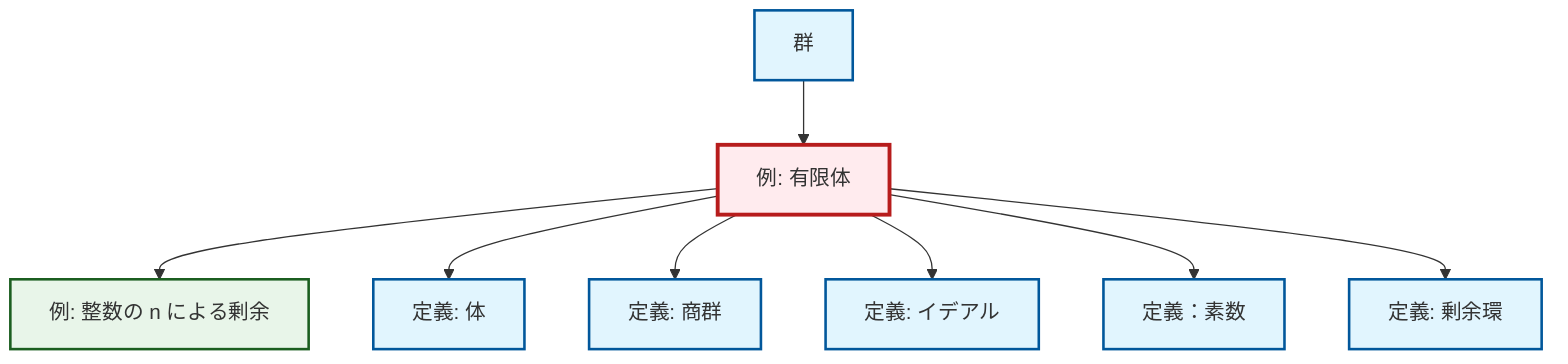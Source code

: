 graph TD
    classDef definition fill:#e1f5fe,stroke:#01579b,stroke-width:2px
    classDef theorem fill:#f3e5f5,stroke:#4a148c,stroke-width:2px
    classDef axiom fill:#fff3e0,stroke:#e65100,stroke-width:2px
    classDef example fill:#e8f5e9,stroke:#1b5e20,stroke-width:2px
    classDef current fill:#ffebee,stroke:#b71c1c,stroke-width:3px
    def-group["群"]:::definition
    def-prime["定義：素数"]:::definition
    def-ideal["定義: イデアル"]:::definition
    ex-finite-field["例: 有限体"]:::example
    def-quotient-ring["定義: 剰余環"]:::definition
    ex-quotient-integers-mod-n["例: 整数の n による剰余"]:::example
    def-quotient-group["定義: 商群"]:::definition
    def-field["定義: 体"]:::definition
    ex-finite-field --> ex-quotient-integers-mod-n
    ex-finite-field --> def-field
    ex-finite-field --> def-quotient-group
    ex-finite-field --> def-ideal
    def-group --> ex-finite-field
    ex-finite-field --> def-prime
    ex-finite-field --> def-quotient-ring
    class ex-finite-field current